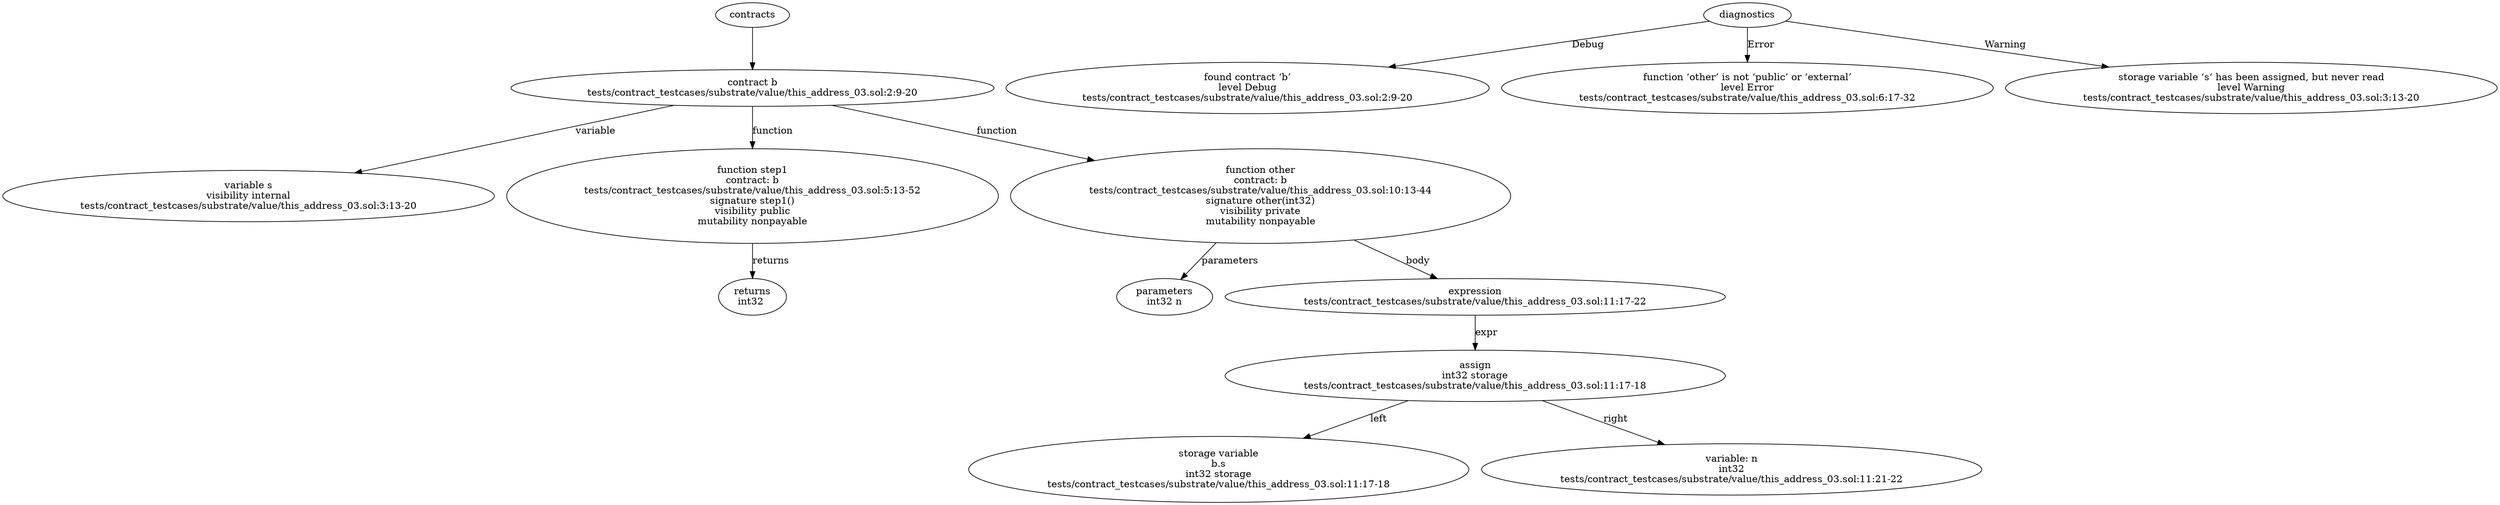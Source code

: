 strict digraph "tests/contract_testcases/substrate/value/this_address_03.sol" {
	contract [label="contract b\ntests/contract_testcases/substrate/value/this_address_03.sol:2:9-20"]
	var [label="variable s\nvisibility internal\ntests/contract_testcases/substrate/value/this_address_03.sol:3:13-20"]
	step1 [label="function step1\ncontract: b\ntests/contract_testcases/substrate/value/this_address_03.sol:5:13-52\nsignature step1()\nvisibility public\nmutability nonpayable"]
	returns [label="returns\nint32 "]
	other [label="function other\ncontract: b\ntests/contract_testcases/substrate/value/this_address_03.sol:10:13-44\nsignature other(int32)\nvisibility private\nmutability nonpayable"]
	parameters [label="parameters\nint32 n"]
	expr [label="expression\ntests/contract_testcases/substrate/value/this_address_03.sol:11:17-22"]
	assign [label="assign\nint32 storage\ntests/contract_testcases/substrate/value/this_address_03.sol:11:17-18"]
	storage_var [label="storage variable\nb.s\nint32 storage\ntests/contract_testcases/substrate/value/this_address_03.sol:11:17-18"]
	variable [label="variable: n\nint32\ntests/contract_testcases/substrate/value/this_address_03.sol:11:21-22"]
	diagnostic [label="found contract ‘b’\nlevel Debug\ntests/contract_testcases/substrate/value/this_address_03.sol:2:9-20"]
	diagnostic_13 [label="function ‘other’ is not ‘public’ or ‘external’\nlevel Error\ntests/contract_testcases/substrate/value/this_address_03.sol:6:17-32"]
	diagnostic_14 [label="storage variable ‘s‘ has been assigned, but never read\nlevel Warning\ntests/contract_testcases/substrate/value/this_address_03.sol:3:13-20"]
	contracts -> contract
	contract -> var [label="variable"]
	contract -> step1 [label="function"]
	step1 -> returns [label="returns"]
	contract -> other [label="function"]
	other -> parameters [label="parameters"]
	other -> expr [label="body"]
	expr -> assign [label="expr"]
	assign -> storage_var [label="left"]
	assign -> variable [label="right"]
	diagnostics -> diagnostic [label="Debug"]
	diagnostics -> diagnostic_13 [label="Error"]
	diagnostics -> diagnostic_14 [label="Warning"]
}
